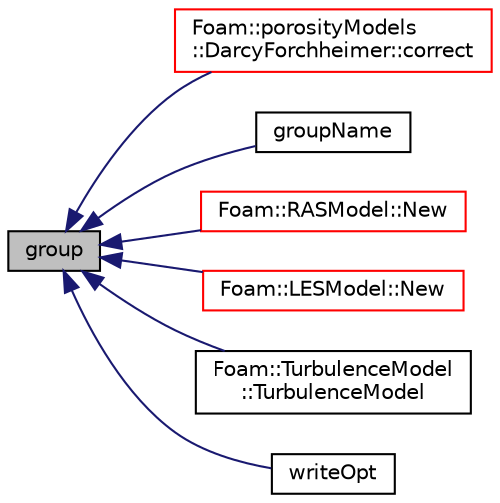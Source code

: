 digraph "group"
{
  bgcolor="transparent";
  edge [fontname="Helvetica",fontsize="10",labelfontname="Helvetica",labelfontsize="10"];
  node [fontname="Helvetica",fontsize="10",shape=record];
  rankdir="LR";
  Node1 [label="group",height=0.2,width=0.4,color="black", fillcolor="grey75", style="filled", fontcolor="black"];
  Node1 -> Node2 [dir="back",color="midnightblue",fontsize="10",style="solid",fontname="Helvetica"];
  Node2 [label="Foam::porosityModels\l::DarcyForchheimer::correct",height=0.2,width=0.4,color="red",URL="$a00505.html#a47cb3ff4420829a0903b6987468bc9bd",tooltip="Add resistance. "];
  Node1 -> Node3 [dir="back",color="midnightblue",fontsize="10",style="solid",fontname="Helvetica"];
  Node3 [label="groupName",height=0.2,width=0.4,color="black",URL="$a01203.html#af89f932e2cb18ab109b4988d4ca85e4a"];
  Node1 -> Node4 [dir="back",color="midnightblue",fontsize="10",style="solid",fontname="Helvetica"];
  Node4 [label="Foam::RASModel::New",height=0.2,width=0.4,color="red",URL="$a02127.html#a8c206abb12d5349d3c8e098ccbb31de0",tooltip="Return a reference to the selected RAS model. "];
  Node1 -> Node5 [dir="back",color="midnightblue",fontsize="10",style="solid",fontname="Helvetica"];
  Node5 [label="Foam::LESModel::New",height=0.2,width=0.4,color="red",URL="$a01325.html#a0e29eca4c0af7352ec0a454c985dfece",tooltip="Return a reference to the selected LES model. "];
  Node1 -> Node6 [dir="back",color="midnightblue",fontsize="10",style="solid",fontname="Helvetica"];
  Node6 [label="Foam::TurbulenceModel\l::TurbulenceModel",height=0.2,width=0.4,color="black",URL="$a02789.html#a5ac876188792e5bb3a8a73e46d77fd33",tooltip="Construct. "];
  Node1 -> Node7 [dir="back",color="midnightblue",fontsize="10",style="solid",fontname="Helvetica"];
  Node7 [label="writeOpt",height=0.2,width=0.4,color="black",URL="$a01203.html#a63d205cb682f018b67bf8193545ffe85"];
}
